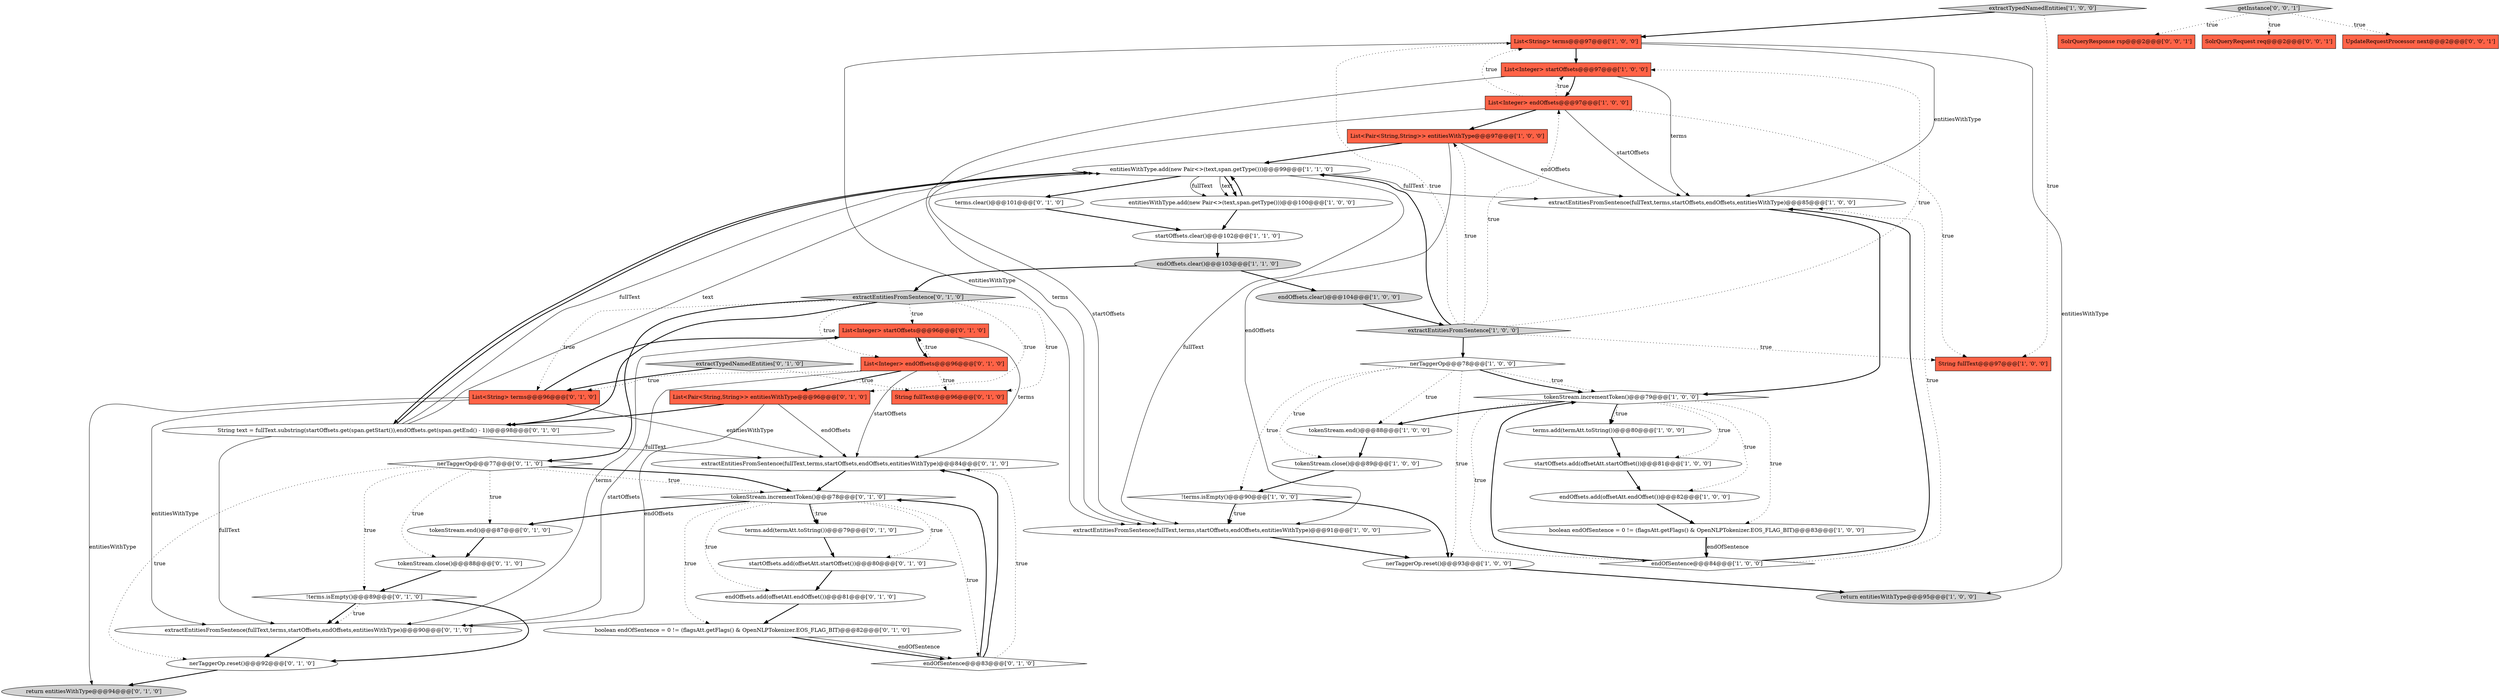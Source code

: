 digraph {
23 [style = filled, label = "extractEntitiesFromSentence(fullText,terms,startOffsets,endOffsets,entitiesWithType)@@@91@@@['1', '0', '0']", fillcolor = white, shape = ellipse image = "AAA0AAABBB1BBB"];
24 [style = filled, label = "boolean endOfSentence = 0 != (flagsAtt.getFlags() & OpenNLPTokenizer.EOS_FLAG_BIT)@@@83@@@['1', '0', '0']", fillcolor = white, shape = ellipse image = "AAA0AAABBB1BBB"];
36 [style = filled, label = "extractTypedNamedEntities['0', '1', '0']", fillcolor = lightgray, shape = diamond image = "AAA0AAABBB2BBB"];
47 [style = filled, label = "List<Pair<String,String>> entitiesWithType@@@96@@@['0', '1', '0']", fillcolor = tomato, shape = box image = "AAA0AAABBB2BBB"];
30 [style = filled, label = "extractEntitiesFromSentence(fullText,terms,startOffsets,endOffsets,entitiesWithType)@@@84@@@['0', '1', '0']", fillcolor = white, shape = ellipse image = "AAA0AAABBB2BBB"];
1 [style = filled, label = "String fullText@@@97@@@['1', '0', '0']", fillcolor = tomato, shape = box image = "AAA0AAABBB1BBB"];
31 [style = filled, label = "tokenStream.end()@@@87@@@['0', '1', '0']", fillcolor = white, shape = ellipse image = "AAA0AAABBB2BBB"];
25 [style = filled, label = "tokenStream.end()@@@88@@@['1', '0', '0']", fillcolor = white, shape = ellipse image = "AAA0AAABBB1BBB"];
15 [style = filled, label = "!terms.isEmpty()@@@90@@@['1', '0', '0']", fillcolor = white, shape = diamond image = "AAA0AAABBB1BBB"];
41 [style = filled, label = "return entitiesWithType@@@94@@@['0', '1', '0']", fillcolor = lightgray, shape = ellipse image = "AAA0AAABBB2BBB"];
50 [style = filled, label = "SolrQueryResponse rsp@@@2@@@['0', '0', '1']", fillcolor = tomato, shape = box image = "AAA0AAABBB3BBB"];
44 [style = filled, label = "boolean endOfSentence = 0 != (flagsAtt.getFlags() & OpenNLPTokenizer.EOS_FLAG_BIT)@@@82@@@['0', '1', '0']", fillcolor = white, shape = ellipse image = "AAA0AAABBB2BBB"];
51 [style = filled, label = "SolrQueryRequest req@@@2@@@['0', '0', '1']", fillcolor = tomato, shape = box image = "AAA0AAABBB3BBB"];
35 [style = filled, label = "tokenStream.close()@@@88@@@['0', '1', '0']", fillcolor = white, shape = ellipse image = "AAA0AAABBB2BBB"];
28 [style = filled, label = "List<Integer> startOffsets@@@96@@@['0', '1', '0']", fillcolor = tomato, shape = box image = "AAA0AAABBB2BBB"];
4 [style = filled, label = "tokenStream.close()@@@89@@@['1', '0', '0']", fillcolor = white, shape = ellipse image = "AAA0AAABBB1BBB"];
46 [style = filled, label = "!terms.isEmpty()@@@89@@@['0', '1', '0']", fillcolor = white, shape = diamond image = "AAA0AAABBB2BBB"];
8 [style = filled, label = "endOffsets.add(offsetAtt.endOffset())@@@82@@@['1', '0', '0']", fillcolor = white, shape = ellipse image = "AAA0AAABBB1BBB"];
11 [style = filled, label = "endOfSentence@@@84@@@['1', '0', '0']", fillcolor = white, shape = diamond image = "AAA0AAABBB1BBB"];
13 [style = filled, label = "nerTaggerOp.reset()@@@93@@@['1', '0', '0']", fillcolor = white, shape = ellipse image = "AAA0AAABBB1BBB"];
12 [style = filled, label = "entitiesWithType.add(new Pair<>(text,span.getType()))@@@100@@@['1', '0', '0']", fillcolor = white, shape = ellipse image = "AAA0AAABBB1BBB"];
26 [style = filled, label = "String fullText@@@96@@@['0', '1', '0']", fillcolor = tomato, shape = box image = "AAA0AAABBB2BBB"];
34 [style = filled, label = "terms.add(termAtt.toString())@@@79@@@['0', '1', '0']", fillcolor = white, shape = ellipse image = "AAA0AAABBB2BBB"];
37 [style = filled, label = "terms.clear()@@@101@@@['0', '1', '0']", fillcolor = white, shape = ellipse image = "AAA0AAABBB2BBB"];
7 [style = filled, label = "startOffsets.clear()@@@102@@@['1', '1', '0']", fillcolor = white, shape = ellipse image = "AAA0AAABBB1BBB"];
43 [style = filled, label = "extractEntitiesFromSentence['0', '1', '0']", fillcolor = lightgray, shape = diamond image = "AAA0AAABBB2BBB"];
16 [style = filled, label = "endOffsets.clear()@@@104@@@['1', '0', '0']", fillcolor = lightgray, shape = ellipse image = "AAA0AAABBB1BBB"];
52 [style = filled, label = "UpdateRequestProcessor next@@@2@@@['0', '0', '1']", fillcolor = tomato, shape = box image = "AAA0AAABBB3BBB"];
0 [style = filled, label = "List<Integer> startOffsets@@@97@@@['1', '0', '0']", fillcolor = tomato, shape = box image = "AAA0AAABBB1BBB"];
10 [style = filled, label = "List<Pair<String,String>> entitiesWithType@@@97@@@['1', '0', '0']", fillcolor = tomato, shape = box image = "AAA0AAABBB1BBB"];
3 [style = filled, label = "List<Integer> endOffsets@@@97@@@['1', '0', '0']", fillcolor = tomato, shape = box image = "AAA0AAABBB1BBB"];
2 [style = filled, label = "List<String> terms@@@97@@@['1', '0', '0']", fillcolor = tomato, shape = box image = "AAA0AAABBB1BBB"];
9 [style = filled, label = "nerTaggerOp@@@78@@@['1', '0', '0']", fillcolor = white, shape = diamond image = "AAA0AAABBB1BBB"];
33 [style = filled, label = "tokenStream.incrementToken()@@@78@@@['0', '1', '0']", fillcolor = white, shape = diamond image = "AAA0AAABBB2BBB"];
39 [style = filled, label = "nerTaggerOp@@@77@@@['0', '1', '0']", fillcolor = white, shape = diamond image = "AAA0AAABBB2BBB"];
49 [style = filled, label = "getInstance['0', '0', '1']", fillcolor = lightgray, shape = diamond image = "AAA0AAABBB3BBB"];
32 [style = filled, label = "nerTaggerOp.reset()@@@92@@@['0', '1', '0']", fillcolor = white, shape = ellipse image = "AAA0AAABBB2BBB"];
20 [style = filled, label = "extractEntitiesFromSentence(fullText,terms,startOffsets,endOffsets,entitiesWithType)@@@85@@@['1', '0', '0']", fillcolor = white, shape = ellipse image = "AAA0AAABBB1BBB"];
21 [style = filled, label = "startOffsets.add(offsetAtt.startOffset())@@@81@@@['1', '0', '0']", fillcolor = white, shape = ellipse image = "AAA0AAABBB1BBB"];
14 [style = filled, label = "extractEntitiesFromSentence['1', '0', '0']", fillcolor = lightgray, shape = diamond image = "AAA0AAABBB1BBB"];
17 [style = filled, label = "return entitiesWithType@@@95@@@['1', '0', '0']", fillcolor = lightgray, shape = ellipse image = "AAA0AAABBB1BBB"];
38 [style = filled, label = "String text = fullText.substring(startOffsets.get(span.getStart()),endOffsets.get(span.getEnd() - 1))@@@98@@@['0', '1', '0']", fillcolor = white, shape = ellipse image = "AAA0AAABBB2BBB"];
22 [style = filled, label = "terms.add(termAtt.toString())@@@80@@@['1', '0', '0']", fillcolor = white, shape = ellipse image = "AAA0AAABBB1BBB"];
6 [style = filled, label = "extractTypedNamedEntities['1', '0', '0']", fillcolor = lightgray, shape = diamond image = "AAA0AAABBB1BBB"];
18 [style = filled, label = "entitiesWithType.add(new Pair<>(text,span.getType()))@@@99@@@['1', '1', '0']", fillcolor = white, shape = ellipse image = "AAA0AAABBB1BBB"];
45 [style = filled, label = "endOfSentence@@@83@@@['0', '1', '0']", fillcolor = white, shape = diamond image = "AAA0AAABBB2BBB"];
19 [style = filled, label = "tokenStream.incrementToken()@@@79@@@['1', '0', '0']", fillcolor = white, shape = diamond image = "AAA0AAABBB1BBB"];
48 [style = filled, label = "extractEntitiesFromSentence(fullText,terms,startOffsets,endOffsets,entitiesWithType)@@@90@@@['0', '1', '0']", fillcolor = white, shape = ellipse image = "AAA0AAABBB2BBB"];
29 [style = filled, label = "List<Integer> endOffsets@@@96@@@['0', '1', '0']", fillcolor = tomato, shape = box image = "AAA0AAABBB2BBB"];
42 [style = filled, label = "endOffsets.add(offsetAtt.endOffset())@@@81@@@['0', '1', '0']", fillcolor = white, shape = ellipse image = "AAA0AAABBB2BBB"];
27 [style = filled, label = "List<String> terms@@@96@@@['0', '1', '0']", fillcolor = tomato, shape = box image = "AAA0AAABBB2BBB"];
40 [style = filled, label = "startOffsets.add(offsetAtt.startOffset())@@@80@@@['0', '1', '0']", fillcolor = white, shape = ellipse image = "AAA0AAABBB2BBB"];
5 [style = filled, label = "endOffsets.clear()@@@103@@@['1', '1', '0']", fillcolor = lightgray, shape = ellipse image = "AAA0AAABBB1BBB"];
19->21 [style = dotted, label="true"];
37->7 [style = bold, label=""];
3->10 [style = bold, label=""];
14->0 [style = dotted, label="true"];
18->20 [style = solid, label="fullText"];
45->33 [style = bold, label=""];
3->1 [style = dotted, label="true"];
39->32 [style = dotted, label="true"];
9->13 [style = dotted, label="true"];
0->20 [style = solid, label="terms"];
38->48 [style = solid, label="fullText"];
33->34 [style = bold, label=""];
19->22 [style = bold, label=""];
43->47 [style = dotted, label="true"];
9->25 [style = dotted, label="true"];
18->23 [style = solid, label="fullText"];
33->42 [style = dotted, label="true"];
6->2 [style = bold, label=""];
43->39 [style = bold, label=""];
10->18 [style = bold, label=""];
18->12 [style = solid, label="fullText"];
19->11 [style = dotted, label="true"];
19->22 [style = dotted, label="true"];
18->38 [style = bold, label=""];
15->13 [style = bold, label=""];
43->26 [style = dotted, label="true"];
29->30 [style = solid, label="startOffsets"];
29->28 [style = dotted, label="true"];
42->44 [style = bold, label=""];
2->20 [style = solid, label="entitiesWithType"];
45->30 [style = dotted, label="true"];
15->23 [style = dotted, label="true"];
28->29 [style = bold, label=""];
38->18 [style = solid, label="fullText"];
49->52 [style = dotted, label="true"];
39->33 [style = bold, label=""];
47->30 [style = solid, label="endOffsets"];
11->20 [style = bold, label=""];
33->31 [style = bold, label=""];
27->28 [style = bold, label=""];
38->18 [style = bold, label=""];
19->24 [style = dotted, label="true"];
38->18 [style = solid, label="text"];
15->23 [style = bold, label=""];
27->41 [style = solid, label="entitiesWithType"];
49->50 [style = dotted, label="true"];
5->43 [style = bold, label=""];
24->11 [style = bold, label=""];
21->8 [style = bold, label=""];
47->48 [style = solid, label="endOffsets"];
36->26 [style = dotted, label="true"];
43->27 [style = dotted, label="true"];
47->38 [style = bold, label=""];
12->18 [style = bold, label=""];
14->2 [style = dotted, label="true"];
27->48 [style = solid, label="entitiesWithType"];
22->21 [style = bold, label=""];
9->19 [style = dotted, label="true"];
48->32 [style = bold, label=""];
39->46 [style = dotted, label="true"];
5->16 [style = bold, label=""];
33->40 [style = dotted, label="true"];
9->19 [style = bold, label=""];
43->28 [style = dotted, label="true"];
40->42 [style = bold, label=""];
14->3 [style = dotted, label="true"];
14->1 [style = dotted, label="true"];
46->48 [style = bold, label=""];
13->17 [style = bold, label=""];
45->30 [style = bold, label=""];
6->1 [style = dotted, label="true"];
38->30 [style = solid, label="fullText"];
14->9 [style = bold, label=""];
0->3 [style = bold, label=""];
29->26 [style = dotted, label="true"];
20->19 [style = bold, label=""];
3->23 [style = solid, label="startOffsets"];
19->25 [style = bold, label=""];
29->47 [style = bold, label=""];
23->13 [style = bold, label=""];
30->33 [style = bold, label=""];
29->27 [style = dotted, label="true"];
39->33 [style = dotted, label="true"];
11->19 [style = bold, label=""];
9->4 [style = dotted, label="true"];
43->29 [style = dotted, label="true"];
33->34 [style = dotted, label="true"];
11->20 [style = dotted, label="true"];
7->5 [style = bold, label=""];
0->23 [style = solid, label="terms"];
2->0 [style = bold, label=""];
2->23 [style = solid, label="entitiesWithType"];
39->35 [style = dotted, label="true"];
8->24 [style = bold, label=""];
24->11 [style = solid, label="endOfSentence"];
49->51 [style = dotted, label="true"];
29->48 [style = solid, label="startOffsets"];
12->7 [style = bold, label=""];
33->45 [style = dotted, label="true"];
36->27 [style = bold, label=""];
14->18 [style = bold, label=""];
28->48 [style = solid, label="terms"];
10->20 [style = solid, label="endOffsets"];
46->32 [style = bold, label=""];
28->30 [style = solid, label="terms"];
44->45 [style = bold, label=""];
33->44 [style = dotted, label="true"];
34->40 [style = bold, label=""];
19->8 [style = dotted, label="true"];
3->0 [style = dotted, label="true"];
31->35 [style = bold, label=""];
25->4 [style = bold, label=""];
18->12 [style = solid, label="text"];
35->46 [style = bold, label=""];
3->2 [style = dotted, label="true"];
16->14 [style = bold, label=""];
2->17 [style = solid, label="entitiesWithType"];
3->20 [style = solid, label="startOffsets"];
46->48 [style = dotted, label="true"];
14->10 [style = dotted, label="true"];
27->30 [style = solid, label="entitiesWithType"];
18->37 [style = bold, label=""];
9->15 [style = dotted, label="true"];
18->12 [style = bold, label=""];
39->31 [style = dotted, label="true"];
4->15 [style = bold, label=""];
32->41 [style = bold, label=""];
43->38 [style = bold, label=""];
44->45 [style = solid, label="endOfSentence"];
10->23 [style = solid, label="endOffsets"];
}
